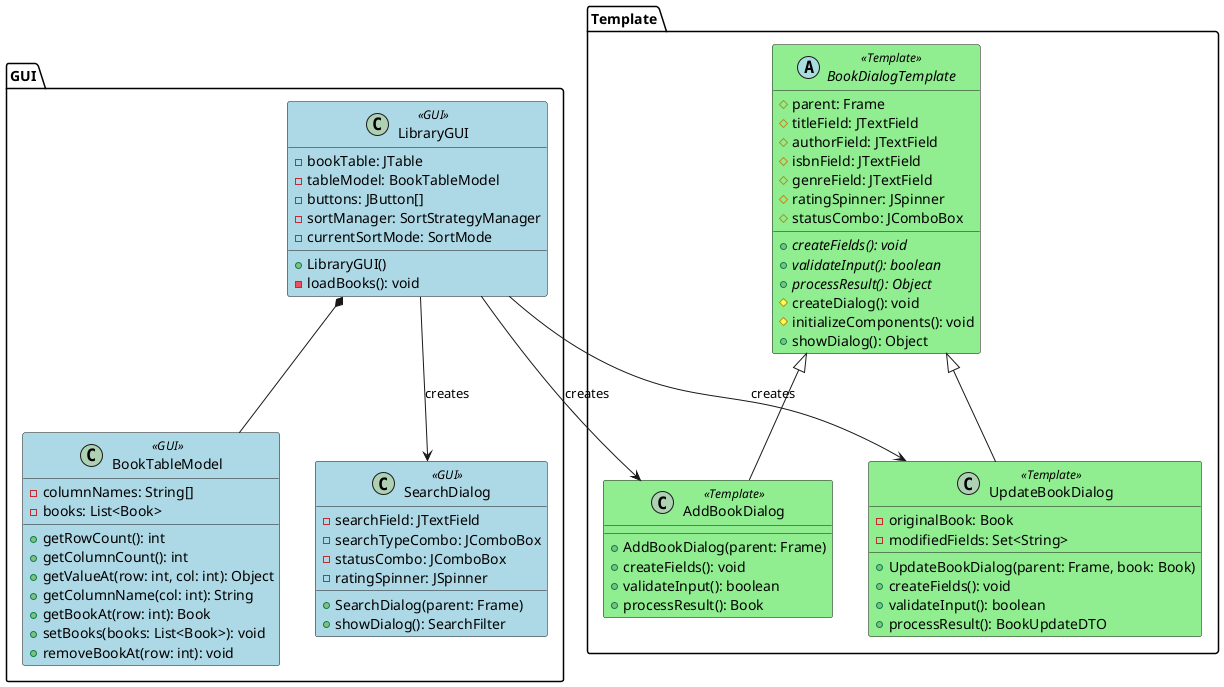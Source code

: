 @startuml GUI and Template Component Diagram

skinparam class {
    BackgroundColor<<GUI>> LightBlue
    BackgroundColor<<Template>> LightGreen
}

package "GUI" {
    class LibraryGUI <<GUI>> {
        - bookTable: JTable
        - tableModel: BookTableModel
        - buttons: JButton[]
        - sortManager: SortStrategyManager
        - currentSortMode: SortMode
        + LibraryGUI()
        - loadBooks(): void
    }

    class BookTableModel <<GUI>> {
        - columnNames: String[]
        - books: List<Book>
        + getRowCount(): int
        + getColumnCount(): int
        + getValueAt(row: int, col: int): Object
        + getColumnName(col: int): String
        + getBookAt(row: int): Book
        + setBooks(books: List<Book>): void
        + removeBookAt(row: int): void
    }

    class SearchDialog <<GUI>> {
        - searchField: JTextField
        - searchTypeCombo: JComboBox
        - statusCombo: JComboBox
        - ratingSpinner: JSpinner
        + SearchDialog(parent: Frame)
        + showDialog(): SearchFilter
    }
}

package "Template" {
    abstract class BookDialogTemplate <<Template>> {
        # parent: Frame
        # titleField: JTextField
        # authorField: JTextField
        # isbnField: JTextField
        # genreField: JTextField
        # ratingSpinner: JSpinner
        # statusCombo: JComboBox
        + {abstract} createFields(): void
        + {abstract} validateInput(): boolean
        + {abstract} processResult(): Object
        # createDialog(): void
        # initializeComponents(): void
        + showDialog(): Object
    }

    class AddBookDialog <<Template>> {
        + AddBookDialog(parent: Frame)
        + createFields(): void
        + validateInput(): boolean
        + processResult(): Book
    }

    class UpdateBookDialog <<Template>> {
        - originalBook: Book
        - modifiedFields: Set<String>
        + UpdateBookDialog(parent: Frame, book: Book)
        + createFields(): void
        + validateInput(): boolean
        + processResult(): BookUpdateDTO
    }
}

' Relazioni interne GUI
LibraryGUI *-- BookTableModel
LibraryGUI --> SearchDialog : creates

' Relazioni Template
BookDialogTemplate <|-- AddBookDialog
BookDialogTemplate <|-- UpdateBookDialog

' Relazioni tra GUI e Template
LibraryGUI --> AddBookDialog : creates
LibraryGUI --> UpdateBookDialog : creates

@enduml

